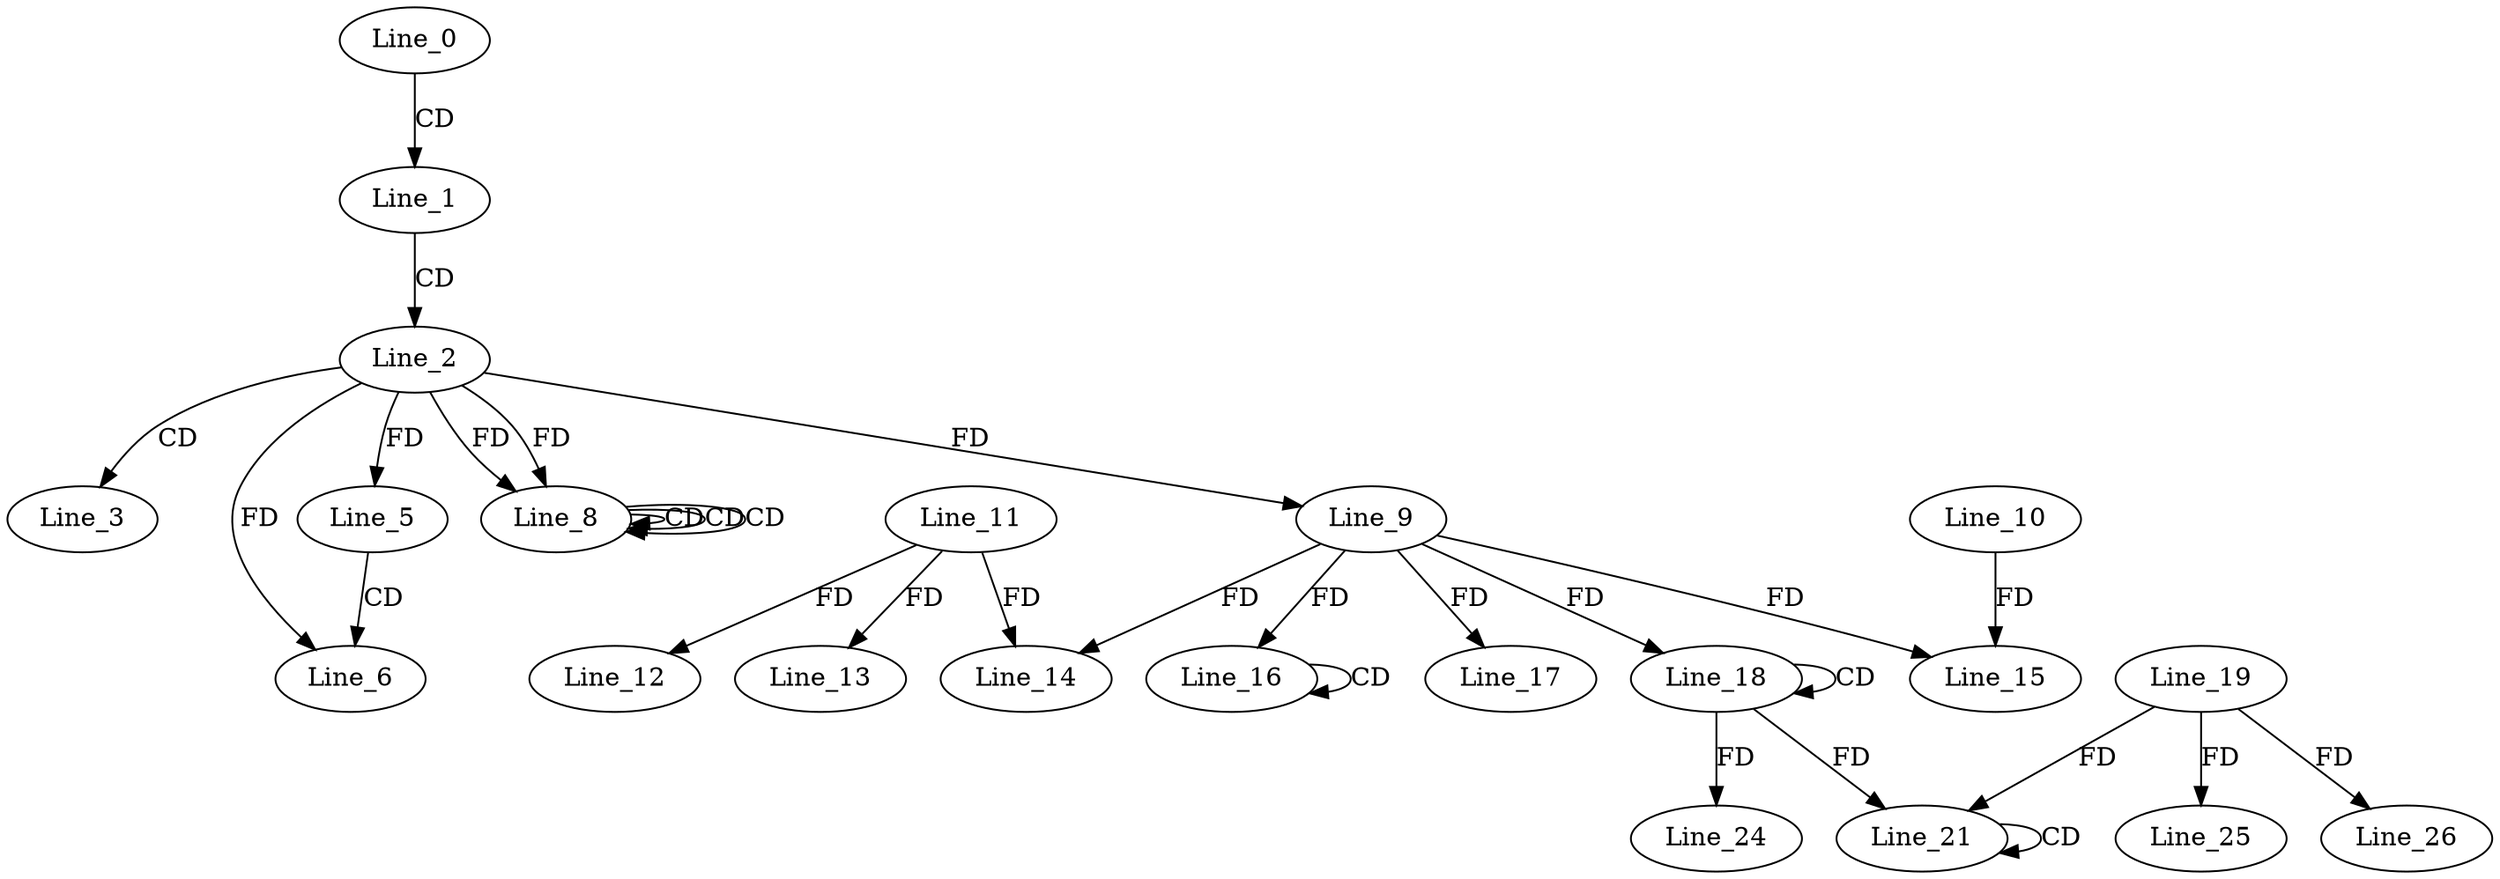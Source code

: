 digraph G {
  Line_0;
  Line_1;
  Line_2;
  Line_3;
  Line_3;
  Line_3;
  Line_5;
  Line_5;
  Line_5;
  Line_6;
  Line_8;
  Line_8;
  Line_8;
  Line_8;
  Line_9;
  Line_11;
  Line_12;
  Line_13;
  Line_9;
  Line_14;
  Line_10;
  Line_15;
  Line_16;
  Line_16;
  Line_17;
  Line_18;
  Line_18;
  Line_21;
  Line_21;
  Line_19;
  Line_24;
  Line_25;
  Line_26;
  Line_0 -> Line_1 [ label="CD" ];
  Line_1 -> Line_2 [ label="CD" ];
  Line_2 -> Line_3 [ label="CD" ];
  Line_2 -> Line_5 [ label="FD" ];
  Line_5 -> Line_6 [ label="CD" ];
  Line_2 -> Line_6 [ label="FD" ];
  Line_8 -> Line_8 [ label="CD" ];
  Line_8 -> Line_8 [ label="CD" ];
  Line_2 -> Line_8 [ label="FD" ];
  Line_8 -> Line_8 [ label="CD" ];
  Line_2 -> Line_8 [ label="FD" ];
  Line_2 -> Line_9 [ label="FD" ];
  Line_11 -> Line_12 [ label="FD" ];
  Line_11 -> Line_13 [ label="FD" ];
  Line_9 -> Line_14 [ label="FD" ];
  Line_11 -> Line_14 [ label="FD" ];
  Line_10 -> Line_15 [ label="FD" ];
  Line_9 -> Line_15 [ label="FD" ];
  Line_16 -> Line_16 [ label="CD" ];
  Line_9 -> Line_16 [ label="FD" ];
  Line_9 -> Line_17 [ label="FD" ];
  Line_18 -> Line_18 [ label="CD" ];
  Line_9 -> Line_18 [ label="FD" ];
  Line_21 -> Line_21 [ label="CD" ];
  Line_18 -> Line_21 [ label="FD" ];
  Line_19 -> Line_21 [ label="FD" ];
  Line_18 -> Line_24 [ label="FD" ];
  Line_19 -> Line_25 [ label="FD" ];
  Line_19 -> Line_26 [ label="FD" ];
}
